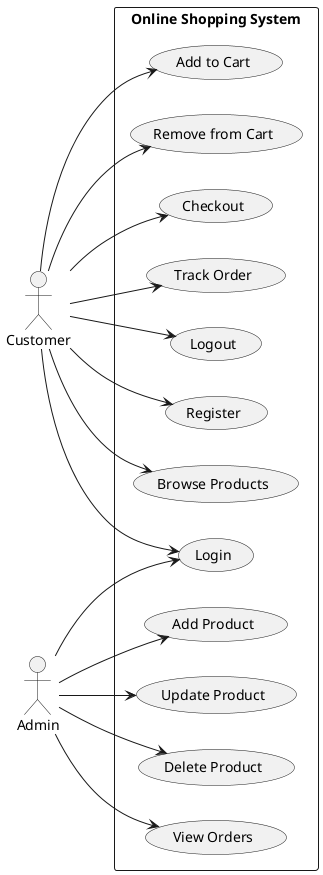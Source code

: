 @startuml
left to right direction

actor Customer as C
actor Admin as A

rectangle "Online Shopping System" {
  (Register) as UC1
  (Login) as UC2
  (Browse Products) as UC3
  (Add to Cart) as UC4
  (Remove from Cart) as UC5
  (Checkout) as UC6
  (Track Order) as UC8
  (Logout) as UC9
  (Add Product) as UA1
  (Update Product) as UA2
  (Delete Product) as UA3
  (View Orders) as UA4

  C --> UC1
  C --> UC2
  C --> UC3
  C --> UC4
  C --> UC5
  C --> UC6
  C --> UC8
  C --> UC9


  A --> UC2
  A --> UA1
  A --> UA2
  A --> UA3
  A --> UA4
}
@enduml
